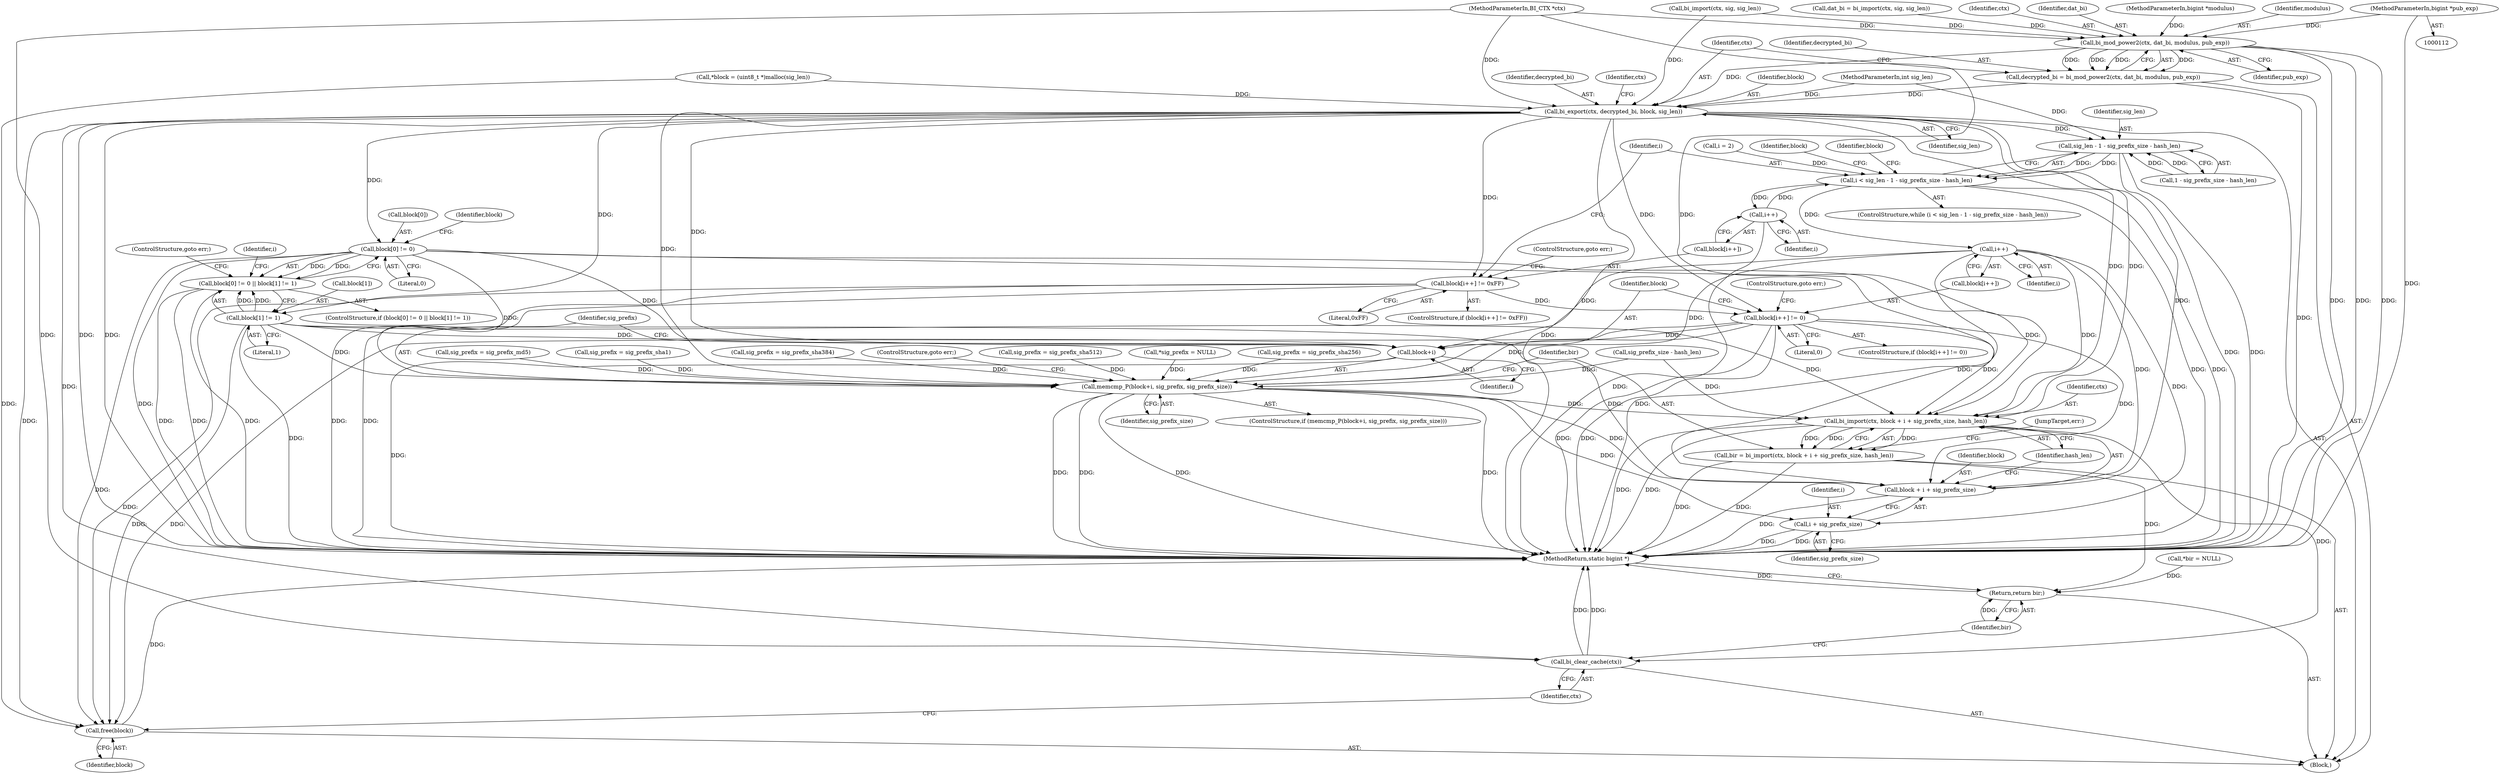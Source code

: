 digraph "0_axtls-8266_5efe2947ab45e81d84b5f707c51d1c64be52f36c_0@pointer" {
"1000118" [label="(MethodParameterIn,bigint *pub_exp)"];
"1000229" [label="(Call,bi_mod_power2(ctx, dat_bi, modulus, pub_exp))"];
"1000227" [label="(Call,decrypted_bi = bi_mod_power2(ctx, dat_bi, modulus, pub_exp))"];
"1000234" [label="(Call,bi_export(ctx, decrypted_bi, block, sig_len))"];
"1000246" [label="(Call,block[0] != 0)"];
"1000245" [label="(Call,block[0] != 0 || block[1] != 1)"];
"1000288" [label="(Call,memcmp_P(block+i, sig_prefix, sig_prefix_size))"];
"1000297" [label="(Call,bi_import(ctx, block + i + sig_prefix_size, hash_len))"];
"1000295" [label="(Call,bir = bi_import(ctx, block + i + sig_prefix_size, hash_len))"];
"1000310" [label="(Return,return bir;)"];
"1000308" [label="(Call,bi_clear_cache(ctx))"];
"1000299" [label="(Call,block + i + sig_prefix_size)"];
"1000301" [label="(Call,i + sig_prefix_size)"];
"1000289" [label="(Call,block+i)"];
"1000306" [label="(Call,free(block))"];
"1000251" [label="(Call,block[1] != 1)"];
"1000263" [label="(Call,sig_len - 1 - sig_prefix_size - hash_len)"];
"1000261" [label="(Call,i < sig_len - 1 - sig_prefix_size - hash_len)"];
"1000275" [label="(Call,i++)"];
"1000283" [label="(Call,i++)"];
"1000272" [label="(Call,block[i++] != 0xFF)"];
"1000280" [label="(Call,block[i++] != 0)"];
"1000296" [label="(Identifier,bir)"];
"1000257" [label="(Call,i = 2)"];
"1000284" [label="(Identifier,i)"];
"1000297" [label="(Call,bi_import(ctx, block + i + sig_prefix_size, hash_len))"];
"1000255" [label="(Literal,1)"];
"1000304" [label="(Identifier,hash_len)"];
"1000150" [label="(Call,sig_prefix = sig_prefix_md5)"];
"1000228" [label="(Identifier,decrypted_bi)"];
"1000261" [label="(Call,i < sig_len - 1 - sig_prefix_size - hash_len)"];
"1000265" [label="(Call,1 - sig_prefix_size - hash_len)"];
"1000119" [label="(Block,)"];
"1000263" [label="(Call,sig_len - 1 - sig_prefix_size - hash_len)"];
"1000299" [label="(Call,block + i + sig_prefix_size)"];
"1000256" [label="(ControlStructure,goto err;)"];
"1000237" [label="(Identifier,block)"];
"1000278" [label="(ControlStructure,goto err;)"];
"1000285" [label="(Literal,0)"];
"1000227" [label="(Call,decrypted_bi = bi_mod_power2(ctx, dat_bi, modulus, pub_exp))"];
"1000238" [label="(Identifier,sig_len)"];
"1000311" [label="(Identifier,bir)"];
"1000159" [label="(Call,sig_prefix = sig_prefix_sha1)"];
"1000244" [label="(ControlStructure,if (block[0] != 0 || block[1] != 1))"];
"1000258" [label="(Identifier,i)"];
"1000251" [label="(Call,block[1] != 1)"];
"1000291" [label="(Identifier,i)"];
"1000216" [label="(Call,dat_bi = bi_import(ctx, sig, sig_len))"];
"1000289" [label="(Call,block+i)"];
"1000177" [label="(Call,sig_prefix = sig_prefix_sha384)"];
"1000306" [label="(Call,free(block))"];
"1000293" [label="(Identifier,sig_prefix_size)"];
"1000267" [label="(Call,sig_prefix_size - hash_len)"];
"1000277" [label="(Literal,0xFF)"];
"1000295" [label="(Call,bir = bi_import(ctx, block + i + sig_prefix_size, hash_len))"];
"1000124" [label="(Call,*bir = NULL)"];
"1000264" [label="(Identifier,sig_len)"];
"1000283" [label="(Call,i++)"];
"1000230" [label="(Identifier,ctx)"];
"1000290" [label="(Identifier,block)"];
"1000305" [label="(JumpTarget,err:)"];
"1000247" [label="(Call,block[0])"];
"1000246" [label="(Call,block[0] != 0)"];
"1000302" [label="(Identifier,i)"];
"1000253" [label="(Identifier,block)"];
"1000234" [label="(Call,bi_export(ctx, decrypted_bi, block, sig_len))"];
"1000218" [label="(Call,bi_import(ctx, sig, sig_len))"];
"1000303" [label="(Identifier,sig_prefix_size)"];
"1000279" [label="(ControlStructure,if (block[i++] != 0))"];
"1000250" [label="(Literal,0)"];
"1000310" [label="(Return,return bir;)"];
"1000280" [label="(Call,block[i++] != 0)"];
"1000312" [label="(MethodReturn,static bigint *)"];
"1000241" [label="(Identifier,ctx)"];
"1000281" [label="(Call,block[i++])"];
"1000260" [label="(ControlStructure,while (i < sig_len - 1 - sig_prefix_size - hash_len))"];
"1000309" [label="(Identifier,ctx)"];
"1000113" [label="(MethodParameterIn,BI_CTX *ctx)"];
"1000231" [label="(Identifier,dat_bi)"];
"1000117" [label="(MethodParameterIn,bigint *modulus)"];
"1000288" [label="(Call,memcmp_P(block+i, sig_prefix, sig_prefix_size))"];
"1000233" [label="(Identifier,pub_exp)"];
"1000301" [label="(Call,i + sig_prefix_size)"];
"1000307" [label="(Identifier,block)"];
"1000115" [label="(MethodParameterIn,int sig_len)"];
"1000282" [label="(Identifier,block)"];
"1000294" [label="(ControlStructure,goto err;)"];
"1000128" [label="(Call,*block = (uint8_t *)malloc(sig_len))"];
"1000274" [label="(Identifier,block)"];
"1000186" [label="(Call,sig_prefix = sig_prefix_sha512)"];
"1000235" [label="(Identifier,ctx)"];
"1000135" [label="(Call,*sig_prefix = NULL)"];
"1000232" [label="(Identifier,modulus)"];
"1000275" [label="(Call,i++)"];
"1000229" [label="(Call,bi_mod_power2(ctx, dat_bi, modulus, pub_exp))"];
"1000273" [label="(Call,block[i++])"];
"1000262" [label="(Identifier,i)"];
"1000286" [label="(ControlStructure,goto err;)"];
"1000245" [label="(Call,block[0] != 0 || block[1] != 1)"];
"1000236" [label="(Identifier,decrypted_bi)"];
"1000272" [label="(Call,block[i++] != 0xFF)"];
"1000271" [label="(ControlStructure,if (block[i++] != 0xFF))"];
"1000300" [label="(Identifier,block)"];
"1000287" [label="(ControlStructure,if (memcmp_P(block+i, sig_prefix, sig_prefix_size)))"];
"1000298" [label="(Identifier,ctx)"];
"1000292" [label="(Identifier,sig_prefix)"];
"1000308" [label="(Call,bi_clear_cache(ctx))"];
"1000252" [label="(Call,block[1])"];
"1000276" [label="(Identifier,i)"];
"1000168" [label="(Call,sig_prefix = sig_prefix_sha256)"];
"1000118" [label="(MethodParameterIn,bigint *pub_exp)"];
"1000118" -> "1000112"  [label="AST: "];
"1000118" -> "1000312"  [label="DDG: "];
"1000118" -> "1000229"  [label="DDG: "];
"1000229" -> "1000227"  [label="AST: "];
"1000229" -> "1000233"  [label="CFG: "];
"1000230" -> "1000229"  [label="AST: "];
"1000231" -> "1000229"  [label="AST: "];
"1000232" -> "1000229"  [label="AST: "];
"1000233" -> "1000229"  [label="AST: "];
"1000227" -> "1000229"  [label="CFG: "];
"1000229" -> "1000312"  [label="DDG: "];
"1000229" -> "1000312"  [label="DDG: "];
"1000229" -> "1000312"  [label="DDG: "];
"1000229" -> "1000227"  [label="DDG: "];
"1000229" -> "1000227"  [label="DDG: "];
"1000229" -> "1000227"  [label="DDG: "];
"1000229" -> "1000227"  [label="DDG: "];
"1000218" -> "1000229"  [label="DDG: "];
"1000113" -> "1000229"  [label="DDG: "];
"1000216" -> "1000229"  [label="DDG: "];
"1000117" -> "1000229"  [label="DDG: "];
"1000229" -> "1000234"  [label="DDG: "];
"1000227" -> "1000119"  [label="AST: "];
"1000228" -> "1000227"  [label="AST: "];
"1000235" -> "1000227"  [label="CFG: "];
"1000227" -> "1000312"  [label="DDG: "];
"1000227" -> "1000234"  [label="DDG: "];
"1000234" -> "1000119"  [label="AST: "];
"1000234" -> "1000238"  [label="CFG: "];
"1000235" -> "1000234"  [label="AST: "];
"1000236" -> "1000234"  [label="AST: "];
"1000237" -> "1000234"  [label="AST: "];
"1000238" -> "1000234"  [label="AST: "];
"1000241" -> "1000234"  [label="CFG: "];
"1000234" -> "1000312"  [label="DDG: "];
"1000234" -> "1000312"  [label="DDG: "];
"1000234" -> "1000312"  [label="DDG: "];
"1000113" -> "1000234"  [label="DDG: "];
"1000128" -> "1000234"  [label="DDG: "];
"1000218" -> "1000234"  [label="DDG: "];
"1000115" -> "1000234"  [label="DDG: "];
"1000234" -> "1000246"  [label="DDG: "];
"1000234" -> "1000251"  [label="DDG: "];
"1000234" -> "1000263"  [label="DDG: "];
"1000234" -> "1000272"  [label="DDG: "];
"1000234" -> "1000280"  [label="DDG: "];
"1000234" -> "1000288"  [label="DDG: "];
"1000234" -> "1000289"  [label="DDG: "];
"1000234" -> "1000297"  [label="DDG: "];
"1000234" -> "1000297"  [label="DDG: "];
"1000234" -> "1000299"  [label="DDG: "];
"1000234" -> "1000306"  [label="DDG: "];
"1000234" -> "1000308"  [label="DDG: "];
"1000246" -> "1000245"  [label="AST: "];
"1000246" -> "1000250"  [label="CFG: "];
"1000247" -> "1000246"  [label="AST: "];
"1000250" -> "1000246"  [label="AST: "];
"1000253" -> "1000246"  [label="CFG: "];
"1000245" -> "1000246"  [label="CFG: "];
"1000246" -> "1000312"  [label="DDG: "];
"1000246" -> "1000245"  [label="DDG: "];
"1000246" -> "1000245"  [label="DDG: "];
"1000246" -> "1000288"  [label="DDG: "];
"1000246" -> "1000289"  [label="DDG: "];
"1000246" -> "1000297"  [label="DDG: "];
"1000246" -> "1000299"  [label="DDG: "];
"1000246" -> "1000306"  [label="DDG: "];
"1000245" -> "1000244"  [label="AST: "];
"1000245" -> "1000251"  [label="CFG: "];
"1000251" -> "1000245"  [label="AST: "];
"1000256" -> "1000245"  [label="CFG: "];
"1000258" -> "1000245"  [label="CFG: "];
"1000245" -> "1000312"  [label="DDG: "];
"1000245" -> "1000312"  [label="DDG: "];
"1000245" -> "1000312"  [label="DDG: "];
"1000251" -> "1000245"  [label="DDG: "];
"1000251" -> "1000245"  [label="DDG: "];
"1000288" -> "1000287"  [label="AST: "];
"1000288" -> "1000293"  [label="CFG: "];
"1000289" -> "1000288"  [label="AST: "];
"1000292" -> "1000288"  [label="AST: "];
"1000293" -> "1000288"  [label="AST: "];
"1000294" -> "1000288"  [label="CFG: "];
"1000296" -> "1000288"  [label="CFG: "];
"1000288" -> "1000312"  [label="DDG: "];
"1000288" -> "1000312"  [label="DDG: "];
"1000288" -> "1000312"  [label="DDG: "];
"1000288" -> "1000312"  [label="DDG: "];
"1000251" -> "1000288"  [label="DDG: "];
"1000280" -> "1000288"  [label="DDG: "];
"1000283" -> "1000288"  [label="DDG: "];
"1000177" -> "1000288"  [label="DDG: "];
"1000186" -> "1000288"  [label="DDG: "];
"1000150" -> "1000288"  [label="DDG: "];
"1000168" -> "1000288"  [label="DDG: "];
"1000159" -> "1000288"  [label="DDG: "];
"1000135" -> "1000288"  [label="DDG: "];
"1000267" -> "1000288"  [label="DDG: "];
"1000288" -> "1000297"  [label="DDG: "];
"1000288" -> "1000299"  [label="DDG: "];
"1000288" -> "1000301"  [label="DDG: "];
"1000297" -> "1000295"  [label="AST: "];
"1000297" -> "1000304"  [label="CFG: "];
"1000298" -> "1000297"  [label="AST: "];
"1000299" -> "1000297"  [label="AST: "];
"1000304" -> "1000297"  [label="AST: "];
"1000295" -> "1000297"  [label="CFG: "];
"1000297" -> "1000312"  [label="DDG: "];
"1000297" -> "1000312"  [label="DDG: "];
"1000297" -> "1000295"  [label="DDG: "];
"1000297" -> "1000295"  [label="DDG: "];
"1000297" -> "1000295"  [label="DDG: "];
"1000113" -> "1000297"  [label="DDG: "];
"1000251" -> "1000297"  [label="DDG: "];
"1000280" -> "1000297"  [label="DDG: "];
"1000283" -> "1000297"  [label="DDG: "];
"1000267" -> "1000297"  [label="DDG: "];
"1000297" -> "1000308"  [label="DDG: "];
"1000295" -> "1000119"  [label="AST: "];
"1000296" -> "1000295"  [label="AST: "];
"1000305" -> "1000295"  [label="CFG: "];
"1000295" -> "1000312"  [label="DDG: "];
"1000295" -> "1000312"  [label="DDG: "];
"1000295" -> "1000310"  [label="DDG: "];
"1000310" -> "1000119"  [label="AST: "];
"1000310" -> "1000311"  [label="CFG: "];
"1000311" -> "1000310"  [label="AST: "];
"1000312" -> "1000310"  [label="CFG: "];
"1000310" -> "1000312"  [label="DDG: "];
"1000311" -> "1000310"  [label="DDG: "];
"1000124" -> "1000310"  [label="DDG: "];
"1000308" -> "1000119"  [label="AST: "];
"1000308" -> "1000309"  [label="CFG: "];
"1000309" -> "1000308"  [label="AST: "];
"1000311" -> "1000308"  [label="CFG: "];
"1000308" -> "1000312"  [label="DDG: "];
"1000308" -> "1000312"  [label="DDG: "];
"1000113" -> "1000308"  [label="DDG: "];
"1000299" -> "1000301"  [label="CFG: "];
"1000300" -> "1000299"  [label="AST: "];
"1000301" -> "1000299"  [label="AST: "];
"1000304" -> "1000299"  [label="CFG: "];
"1000299" -> "1000312"  [label="DDG: "];
"1000251" -> "1000299"  [label="DDG: "];
"1000280" -> "1000299"  [label="DDG: "];
"1000283" -> "1000299"  [label="DDG: "];
"1000301" -> "1000303"  [label="CFG: "];
"1000302" -> "1000301"  [label="AST: "];
"1000303" -> "1000301"  [label="AST: "];
"1000301" -> "1000312"  [label="DDG: "];
"1000301" -> "1000312"  [label="DDG: "];
"1000283" -> "1000301"  [label="DDG: "];
"1000289" -> "1000291"  [label="CFG: "];
"1000290" -> "1000289"  [label="AST: "];
"1000291" -> "1000289"  [label="AST: "];
"1000292" -> "1000289"  [label="CFG: "];
"1000289" -> "1000312"  [label="DDG: "];
"1000251" -> "1000289"  [label="DDG: "];
"1000280" -> "1000289"  [label="DDG: "];
"1000283" -> "1000289"  [label="DDG: "];
"1000306" -> "1000119"  [label="AST: "];
"1000306" -> "1000307"  [label="CFG: "];
"1000307" -> "1000306"  [label="AST: "];
"1000309" -> "1000306"  [label="CFG: "];
"1000306" -> "1000312"  [label="DDG: "];
"1000272" -> "1000306"  [label="DDG: "];
"1000280" -> "1000306"  [label="DDG: "];
"1000251" -> "1000306"  [label="DDG: "];
"1000128" -> "1000306"  [label="DDG: "];
"1000251" -> "1000255"  [label="CFG: "];
"1000252" -> "1000251"  [label="AST: "];
"1000255" -> "1000251"  [label="AST: "];
"1000251" -> "1000312"  [label="DDG: "];
"1000263" -> "1000261"  [label="AST: "];
"1000263" -> "1000265"  [label="CFG: "];
"1000264" -> "1000263"  [label="AST: "];
"1000265" -> "1000263"  [label="AST: "];
"1000261" -> "1000263"  [label="CFG: "];
"1000263" -> "1000312"  [label="DDG: "];
"1000263" -> "1000312"  [label="DDG: "];
"1000263" -> "1000261"  [label="DDG: "];
"1000263" -> "1000261"  [label="DDG: "];
"1000115" -> "1000263"  [label="DDG: "];
"1000265" -> "1000263"  [label="DDG: "];
"1000265" -> "1000263"  [label="DDG: "];
"1000261" -> "1000260"  [label="AST: "];
"1000262" -> "1000261"  [label="AST: "];
"1000274" -> "1000261"  [label="CFG: "];
"1000282" -> "1000261"  [label="CFG: "];
"1000261" -> "1000312"  [label="DDG: "];
"1000261" -> "1000312"  [label="DDG: "];
"1000257" -> "1000261"  [label="DDG: "];
"1000275" -> "1000261"  [label="DDG: "];
"1000261" -> "1000275"  [label="DDG: "];
"1000261" -> "1000283"  [label="DDG: "];
"1000275" -> "1000273"  [label="AST: "];
"1000275" -> "1000276"  [label="CFG: "];
"1000276" -> "1000275"  [label="AST: "];
"1000273" -> "1000275"  [label="CFG: "];
"1000275" -> "1000312"  [label="DDG: "];
"1000283" -> "1000281"  [label="AST: "];
"1000283" -> "1000284"  [label="CFG: "];
"1000284" -> "1000283"  [label="AST: "];
"1000281" -> "1000283"  [label="CFG: "];
"1000283" -> "1000312"  [label="DDG: "];
"1000272" -> "1000271"  [label="AST: "];
"1000272" -> "1000277"  [label="CFG: "];
"1000273" -> "1000272"  [label="AST: "];
"1000277" -> "1000272"  [label="AST: "];
"1000262" -> "1000272"  [label="CFG: "];
"1000278" -> "1000272"  [label="CFG: "];
"1000272" -> "1000312"  [label="DDG: "];
"1000272" -> "1000312"  [label="DDG: "];
"1000272" -> "1000280"  [label="DDG: "];
"1000280" -> "1000279"  [label="AST: "];
"1000280" -> "1000285"  [label="CFG: "];
"1000281" -> "1000280"  [label="AST: "];
"1000285" -> "1000280"  [label="AST: "];
"1000286" -> "1000280"  [label="CFG: "];
"1000290" -> "1000280"  [label="CFG: "];
"1000280" -> "1000312"  [label="DDG: "];
"1000280" -> "1000312"  [label="DDG: "];
}

